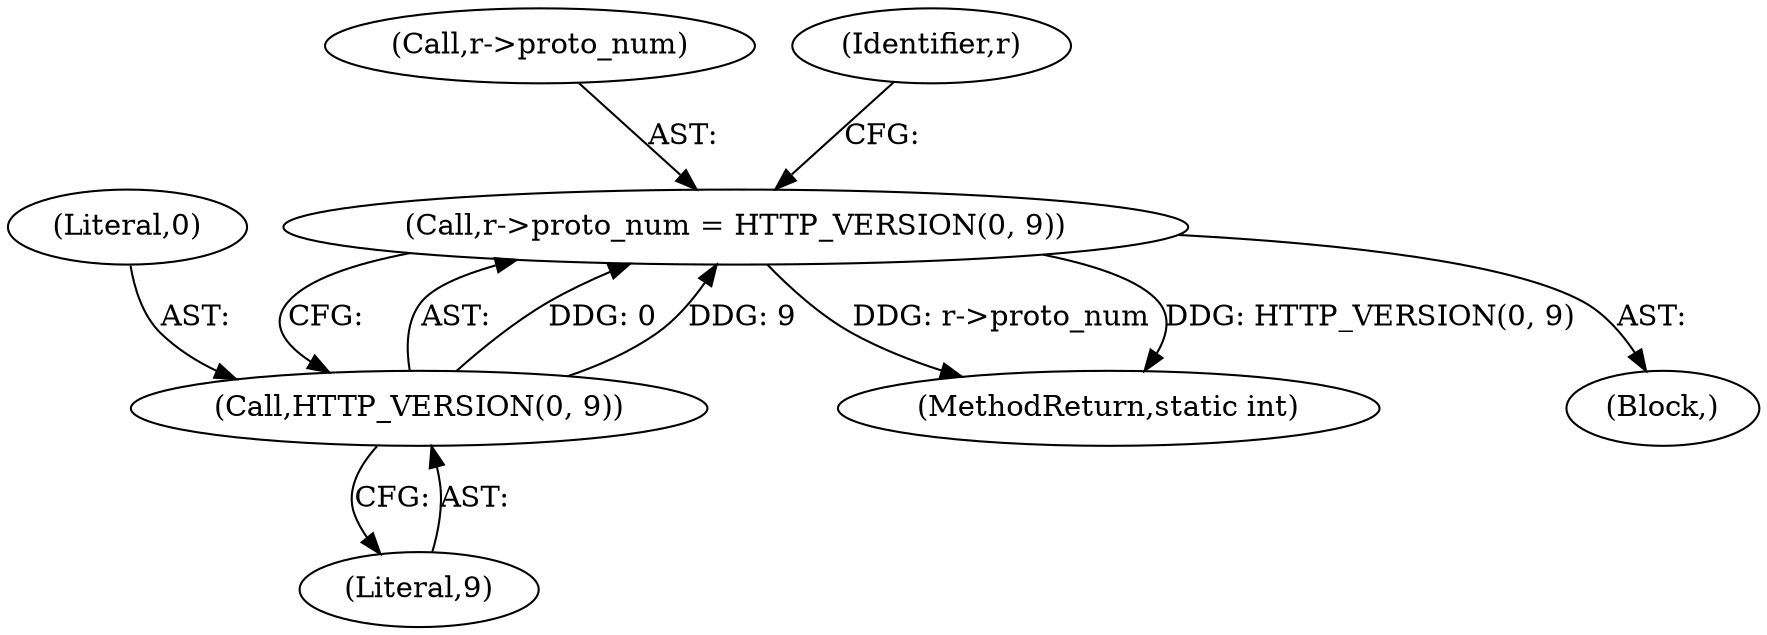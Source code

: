 digraph "0_httpd_6a974059190b8a0c7e499f4ab12fe108127099cb@pointer" {
"1000399" [label="(Call,r->proto_num = HTTP_VERSION(0, 9))"];
"1000403" [label="(Call,HTTP_VERSION(0, 9))"];
"1000635" [label="(MethodReturn,static int)"];
"1000400" [label="(Call,r->proto_num)"];
"1000399" [label="(Call,r->proto_num = HTTP_VERSION(0, 9))"];
"1000409" [label="(Identifier,r)"];
"1000378" [label="(Block,)"];
"1000405" [label="(Literal,9)"];
"1000404" [label="(Literal,0)"];
"1000403" [label="(Call,HTTP_VERSION(0, 9))"];
"1000399" -> "1000378"  [label="AST: "];
"1000399" -> "1000403"  [label="CFG: "];
"1000400" -> "1000399"  [label="AST: "];
"1000403" -> "1000399"  [label="AST: "];
"1000409" -> "1000399"  [label="CFG: "];
"1000399" -> "1000635"  [label="DDG: HTTP_VERSION(0, 9)"];
"1000399" -> "1000635"  [label="DDG: r->proto_num"];
"1000403" -> "1000399"  [label="DDG: 0"];
"1000403" -> "1000399"  [label="DDG: 9"];
"1000403" -> "1000405"  [label="CFG: "];
"1000404" -> "1000403"  [label="AST: "];
"1000405" -> "1000403"  [label="AST: "];
}
